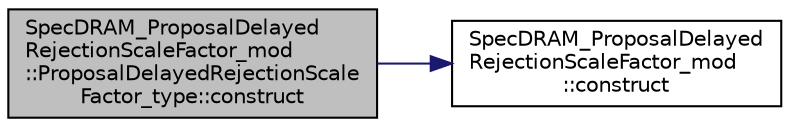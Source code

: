 digraph "SpecDRAM_ProposalDelayedRejectionScaleFactor_mod::ProposalDelayedRejectionScaleFactor_type::construct"
{
 // LATEX_PDF_SIZE
  edge [fontname="Helvetica",fontsize="10",labelfontname="Helvetica",labelfontsize="10"];
  node [fontname="Helvetica",fontsize="10",shape=record];
  rankdir="LR";
  Node1 [label="SpecDRAM_ProposalDelayed\lRejectionScaleFactor_mod\l::ProposalDelayedRejectionScale\lFactor_type::construct",height=0.2,width=0.4,color="black", fillcolor="grey75", style="filled", fontcolor="black",tooltip=" "];
  Node1 -> Node2 [color="midnightblue",fontsize="10",style="solid",fontname="Helvetica"];
  Node2 [label="SpecDRAM_ProposalDelayed\lRejectionScaleFactor_mod\l::construct",height=0.2,width=0.4,color="black", fillcolor="white", style="filled",URL="$namespaceSpecDRAM__ProposalDelayedRejectionScaleFactor__mod.html#a898719d13b0ec521a6a7cd53f63bb9d3",tooltip=" "];
}
